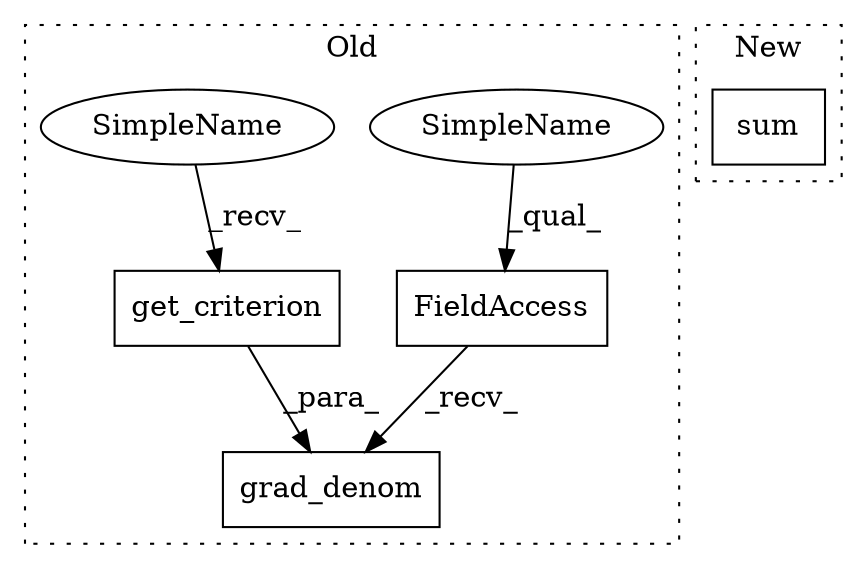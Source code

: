 digraph G {
subgraph cluster0 {
1 [label="get_criterion" a="32" s="18142" l="15" shape="box"];
3 [label="FieldAccess" a="22" s="18104" l="9" shape="box"];
4 [label="grad_denom" a="32" s="18114,18157" l="11,1" shape="box"];
5 [label="SimpleName" a="42" s="18104" l="4" shape="ellipse"];
6 [label="SimpleName" a="42" s="18137" l="4" shape="ellipse"];
label = "Old";
style="dotted";
}
subgraph cluster1 {
2 [label="sum" a="32" s="18066,18081" l="4,1" shape="box"];
label = "New";
style="dotted";
}
1 -> 4 [label="_para_"];
3 -> 4 [label="_recv_"];
5 -> 3 [label="_qual_"];
6 -> 1 [label="_recv_"];
}